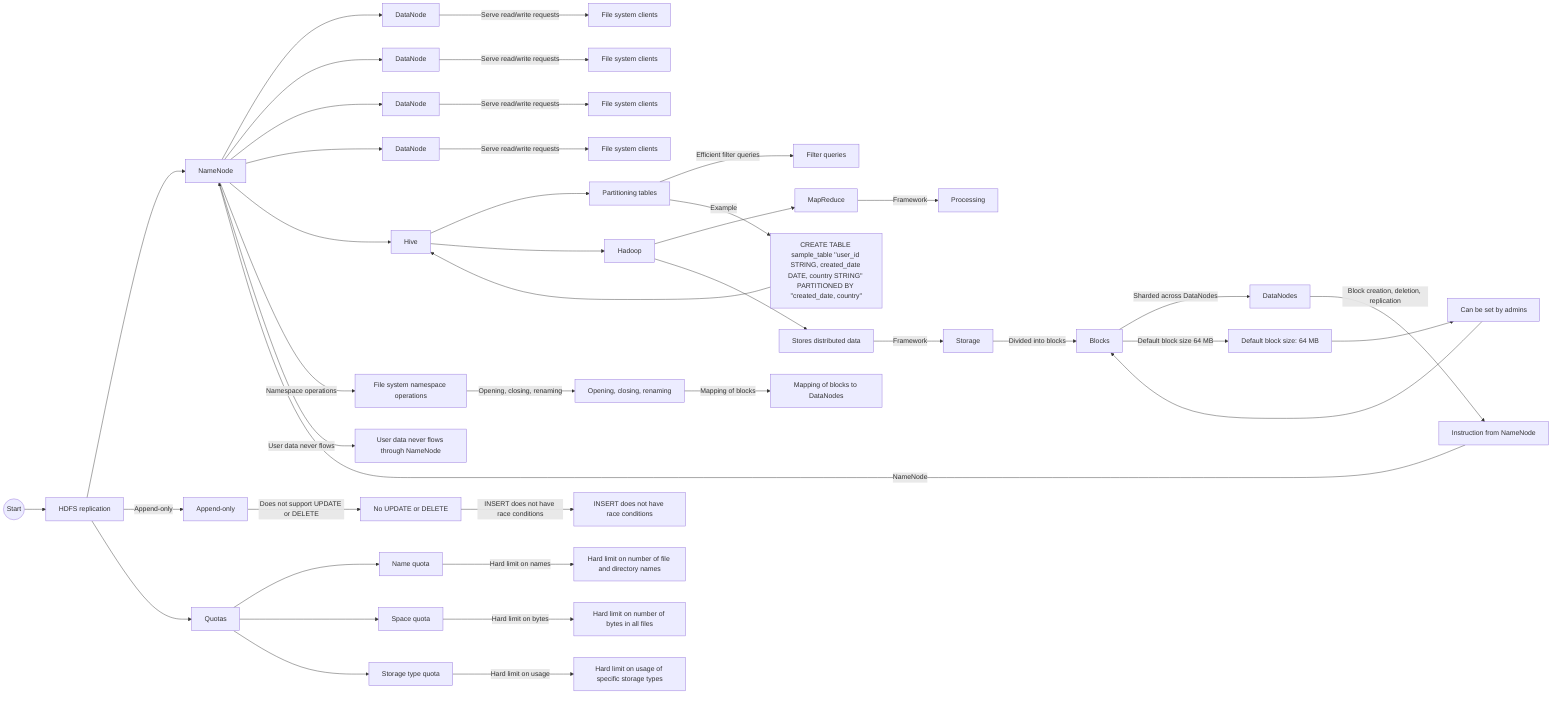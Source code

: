 graph LR;
    Start((Start)) --> HDFSReplication[HDFS replication]
    HDFSReplication --> NameNode[NameNode]
    NameNode --> DataNode1[DataNode]
    NameNode --> DataNode2[DataNode]
    NameNode --> DataNode3[DataNode]
    NameNode --> DataNode4[DataNode]
    DataNode1 -->|Serve read/write requests| Client1[File system clients]
    DataNode2 -->|Serve read/write requests| Client2[File system clients]
    DataNode3 -->|Serve read/write requests| Client3[File system clients]
    DataNode4 -->|Serve read/write requests| Client4[File system clients]
    NameNode --> Hive[Hive]
    Hive --> Partitioning[Partitioning tables]
    Partitioning -->|Efficient filter queries| Queries[Filter queries]
    Partitioning -->|Example| CreatePartitionedTable[CREATE TABLE sample_table ''user_id STRING, created_date DATE, country STRING'' PARTITIONED BY ''created_date, country'']
    CreatePartitionedTable --> Hive
    Hive --> Hadoop[Hadoop]
    Hadoop --> MapReduce[MapReduce]
    Hadoop --> DistributedData[Stores distributed data]
    MapReduce -->|Framework| Processing[Processing]
    DistributedData -->|Framework| Storage[Storage]
    Storage -->|Divided into blocks| Blocks[Blocks]
    Blocks -->|Sharded across DataNodes| DataNodes[DataNodes]
    Blocks -->|Default block size 64 MB| DefaultBlockSize[Default block size: 64 MB]
    DefaultBlockSize --> Admins[Can be set by admins]
    Admins --> Blocks
    DataNodes -->|Block creation, deletion, replication| Instructions[Instruction from NameNode]
    Instructions -->|NameNode| NameNode
    NameNode -->|Namespace operations| Namespace[File system namespace operations]
    Namespace -->|Opening, closing, renaming| Operations[Opening, closing, renaming]
    Operations -->|Mapping of blocks| Mapping[Mapping of blocks to DataNodes]
    NameNode -->|User data never flows| UserData[User data never flows through NameNode]
    HDFSReplication -->|Append-only| AppendOnly[Append-only]
    AppendOnly -->|Does not support UPDATE or DELETE| NoUpdateDelete[No UPDATE or DELETE]
    NoUpdateDelete -->|INSERT does not have race conditions| Insert[INSERT does not have race conditions]
    HDFSReplication --> Quotas[Quotas]
    Quotas --> NameQuota[Name quota]
    Quotas --> SpaceQuota[Space quota]
    Quotas --> StorageTypeQuota[Storage type quota]
    NameQuota -->|Hard limit on names| LimitNames[Hard limit on number of file and directory names]
    SpaceQuota -->|Hard limit on bytes| LimitBytes[Hard limit on number of bytes in all files]
    StorageTypeQuota -->|Hard limit on usage| LimitUsage[Hard limit on usage of specific storage types]